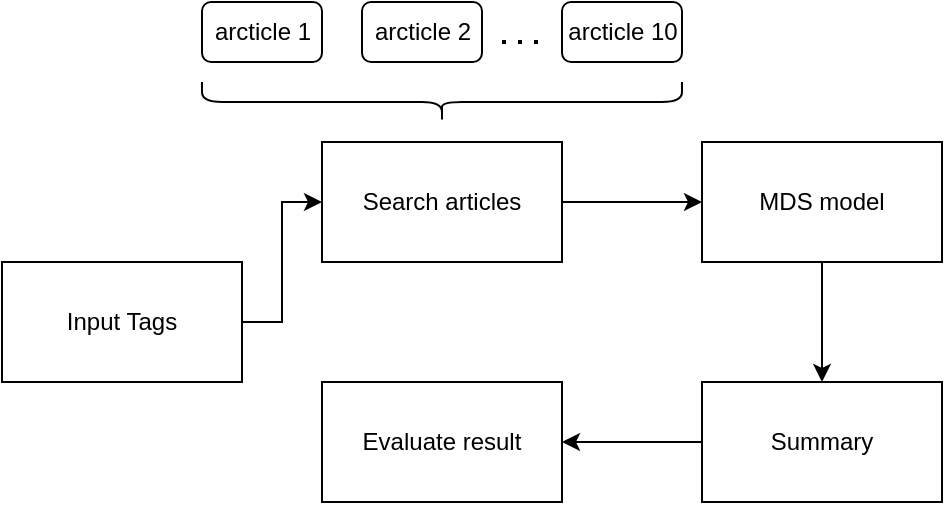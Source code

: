 <mxfile version="24.0.2" type="github">
  <diagram name="Page-1" id="8HLR1nw6laLAGQ_7sEZU">
    <mxGraphModel dx="743" dy="423" grid="1" gridSize="10" guides="1" tooltips="1" connect="1" arrows="1" fold="1" page="1" pageScale="1" pageWidth="850" pageHeight="1100" math="0" shadow="0">
      <root>
        <mxCell id="0" />
        <mxCell id="1" parent="0" />
        <mxCell id="vOo_M3_7fQIAEqkD8ehW-6" style="edgeStyle=orthogonalEdgeStyle;rounded=0;orthogonalLoop=1;jettySize=auto;html=1;entryX=0;entryY=0.5;entryDx=0;entryDy=0;" edge="1" parent="1" source="vOo_M3_7fQIAEqkD8ehW-1" target="vOo_M3_7fQIAEqkD8ehW-2">
          <mxGeometry relative="1" as="geometry" />
        </mxCell>
        <mxCell id="vOo_M3_7fQIAEqkD8ehW-1" value="Input Tags" style="rounded=0;whiteSpace=wrap;html=1;" vertex="1" parent="1">
          <mxGeometry x="40" y="400" width="120" height="60" as="geometry" />
        </mxCell>
        <mxCell id="vOo_M3_7fQIAEqkD8ehW-7" style="edgeStyle=orthogonalEdgeStyle;rounded=0;orthogonalLoop=1;jettySize=auto;html=1;entryX=0;entryY=0.5;entryDx=0;entryDy=0;" edge="1" parent="1" source="vOo_M3_7fQIAEqkD8ehW-2" target="vOo_M3_7fQIAEqkD8ehW-3">
          <mxGeometry relative="1" as="geometry" />
        </mxCell>
        <mxCell id="vOo_M3_7fQIAEqkD8ehW-2" value="Search articles" style="rounded=0;whiteSpace=wrap;html=1;" vertex="1" parent="1">
          <mxGeometry x="200" y="340" width="120" height="60" as="geometry" />
        </mxCell>
        <mxCell id="vOo_M3_7fQIAEqkD8ehW-8" style="edgeStyle=orthogonalEdgeStyle;rounded=0;orthogonalLoop=1;jettySize=auto;html=1;entryX=0.5;entryY=0;entryDx=0;entryDy=0;" edge="1" parent="1" source="vOo_M3_7fQIAEqkD8ehW-3" target="vOo_M3_7fQIAEqkD8ehW-4">
          <mxGeometry relative="1" as="geometry" />
        </mxCell>
        <mxCell id="vOo_M3_7fQIAEqkD8ehW-3" value="MDS model" style="rounded=0;whiteSpace=wrap;html=1;" vertex="1" parent="1">
          <mxGeometry x="390" y="340" width="120" height="60" as="geometry" />
        </mxCell>
        <mxCell id="vOo_M3_7fQIAEqkD8ehW-9" style="edgeStyle=orthogonalEdgeStyle;rounded=0;orthogonalLoop=1;jettySize=auto;html=1;entryX=1;entryY=0.5;entryDx=0;entryDy=0;" edge="1" parent="1" source="vOo_M3_7fQIAEqkD8ehW-4" target="vOo_M3_7fQIAEqkD8ehW-5">
          <mxGeometry relative="1" as="geometry" />
        </mxCell>
        <mxCell id="vOo_M3_7fQIAEqkD8ehW-4" value="Summary" style="rounded=0;whiteSpace=wrap;html=1;" vertex="1" parent="1">
          <mxGeometry x="390" y="460" width="120" height="60" as="geometry" />
        </mxCell>
        <mxCell id="vOo_M3_7fQIAEqkD8ehW-5" value="Evaluate result " style="rounded=0;whiteSpace=wrap;html=1;" vertex="1" parent="1">
          <mxGeometry x="200" y="460" width="120" height="60" as="geometry" />
        </mxCell>
        <mxCell id="vOo_M3_7fQIAEqkD8ehW-12" value="" style="shape=curlyBracket;whiteSpace=wrap;html=1;rounded=1;labelPosition=left;verticalLabelPosition=middle;align=right;verticalAlign=middle;rotation=-90;" vertex="1" parent="1">
          <mxGeometry x="250" y="200" width="20" height="240" as="geometry" />
        </mxCell>
        <mxCell id="vOo_M3_7fQIAEqkD8ehW-16" value="" style="group" vertex="1" connectable="0" parent="1">
          <mxGeometry x="140" y="270" width="60" height="30" as="geometry" />
        </mxCell>
        <mxCell id="vOo_M3_7fQIAEqkD8ehW-15" value="" style="rounded=1;whiteSpace=wrap;html=1;" vertex="1" parent="vOo_M3_7fQIAEqkD8ehW-16">
          <mxGeometry width="60" height="30" as="geometry" />
        </mxCell>
        <mxCell id="vOo_M3_7fQIAEqkD8ehW-13" value="arcticle 1" style="text;html=1;align=center;verticalAlign=middle;resizable=0;points=[];autosize=1;strokeColor=none;fillColor=none;" vertex="1" parent="vOo_M3_7fQIAEqkD8ehW-16">
          <mxGeometry x="-4.997" width="70" height="30" as="geometry" />
        </mxCell>
        <mxCell id="vOo_M3_7fQIAEqkD8ehW-22" value="" style="group" vertex="1" connectable="0" parent="1">
          <mxGeometry x="220" y="270" width="65.003" height="30" as="geometry" />
        </mxCell>
        <mxCell id="vOo_M3_7fQIAEqkD8ehW-23" value="" style="rounded=1;whiteSpace=wrap;html=1;" vertex="1" parent="vOo_M3_7fQIAEqkD8ehW-22">
          <mxGeometry width="60" height="30" as="geometry" />
        </mxCell>
        <mxCell id="vOo_M3_7fQIAEqkD8ehW-24" value="arcticle 2" style="text;html=1;align=center;verticalAlign=middle;resizable=0;points=[];autosize=1;strokeColor=none;fillColor=none;" vertex="1" parent="vOo_M3_7fQIAEqkD8ehW-22">
          <mxGeometry x="-4.997" width="70" height="30" as="geometry" />
        </mxCell>
        <mxCell id="vOo_M3_7fQIAEqkD8ehW-25" value="" style="group" vertex="1" connectable="0" parent="1">
          <mxGeometry x="320" y="270" width="70.003" height="30" as="geometry" />
        </mxCell>
        <mxCell id="vOo_M3_7fQIAEqkD8ehW-26" value="" style="rounded=1;whiteSpace=wrap;html=1;" vertex="1" parent="vOo_M3_7fQIAEqkD8ehW-25">
          <mxGeometry width="60" height="30" as="geometry" />
        </mxCell>
        <mxCell id="vOo_M3_7fQIAEqkD8ehW-27" value="arcticle 10" style="text;html=1;align=center;verticalAlign=middle;resizable=0;points=[];autosize=1;strokeColor=none;fillColor=none;" vertex="1" parent="vOo_M3_7fQIAEqkD8ehW-25">
          <mxGeometry x="-9.997" width="80" height="30" as="geometry" />
        </mxCell>
        <mxCell id="vOo_M3_7fQIAEqkD8ehW-28" value="" style="endArrow=none;dashed=1;html=1;dashPattern=1 3;strokeWidth=2;rounded=0;" edge="1" parent="1">
          <mxGeometry width="50" height="50" relative="1" as="geometry">
            <mxPoint x="290" y="290" as="sourcePoint" />
            <mxPoint x="310" y="290" as="targetPoint" />
            <Array as="points">
              <mxPoint x="290" y="290" />
            </Array>
          </mxGeometry>
        </mxCell>
      </root>
    </mxGraphModel>
  </diagram>
</mxfile>
